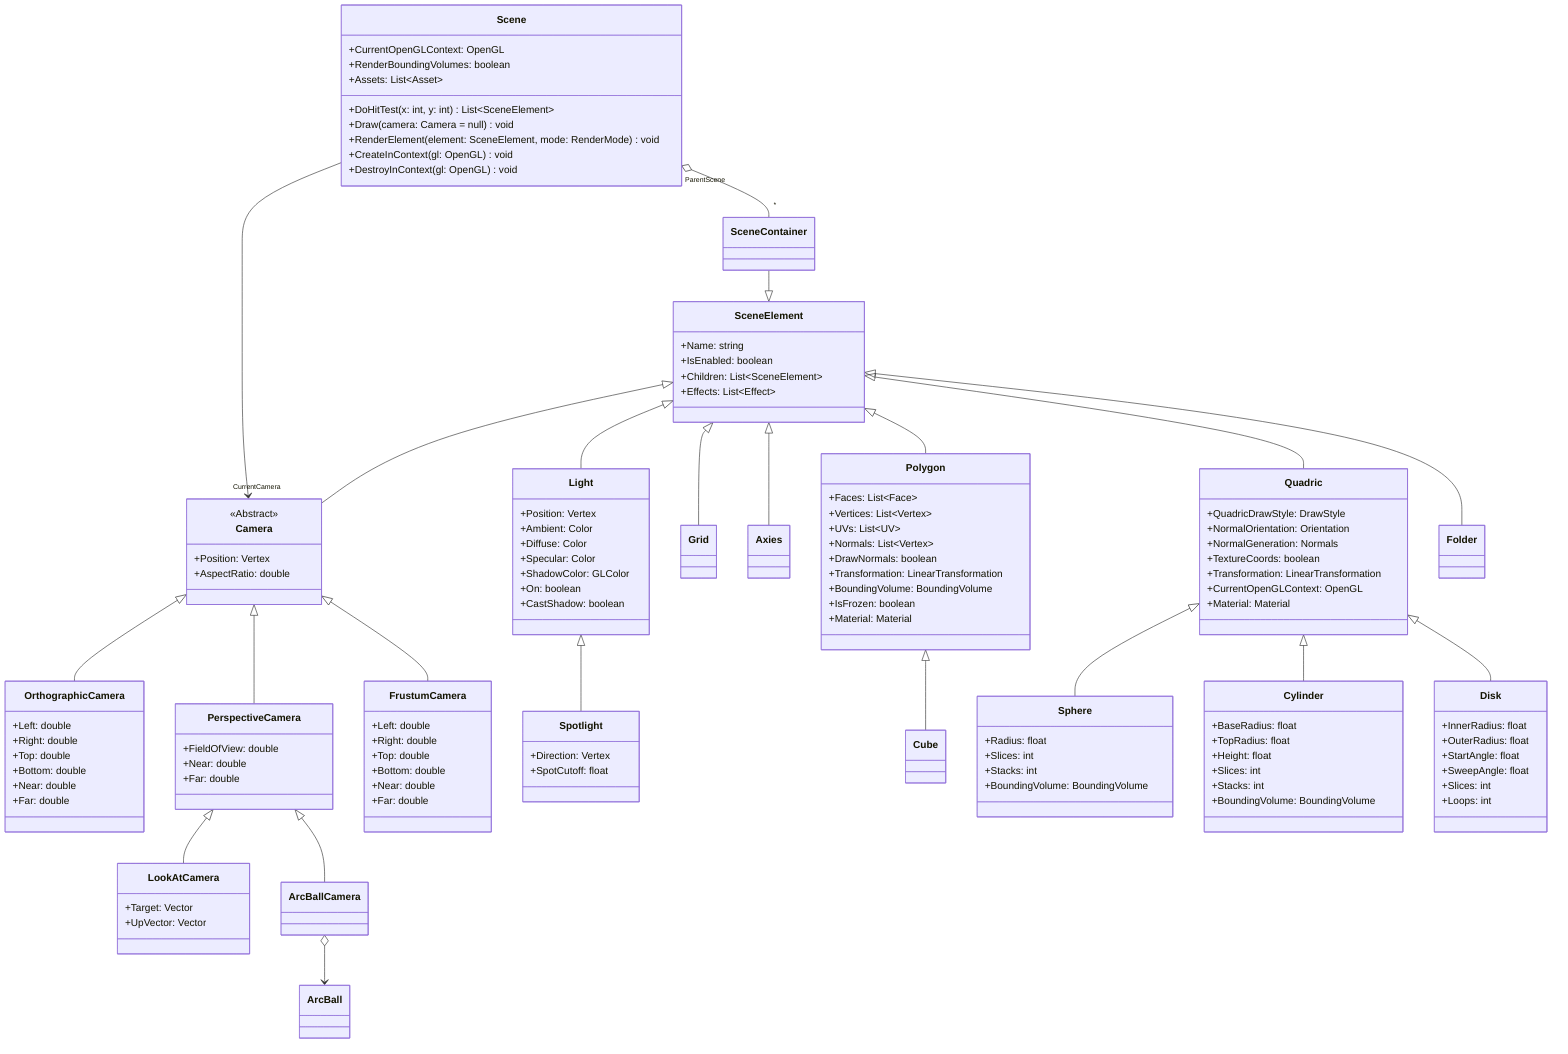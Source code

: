 classDiagram

    direction BT

    class Scene {
        +CurrentOpenGLContext: OpenGL
        +RenderBoundingVolumes: boolean
        +Assets: List~Asset~
        +DoHitTest(x: int, y: int) List~SceneElement~
        +Draw(camera: Camera = null) void
        +RenderElement(element: SceneElement, mode: RenderMode) void
        +CreateInContext(gl: OpenGL) void
        +DestroyInContext(gl: OpenGL) void
    }
    class SceneElement {
        +Name: string
        +IsEnabled: boolean
        +Children: List~SceneElement~
        +Effects: List~Effect~
    }
    class SceneContainer {

    }
    class Camera {
        <<Abstract>>
        +Position: Vertex
        +AspectRatio: double
    }
    class FrustumCamera {
        +Left: double
        +Right: double
        +Top: double
        +Bottom: double
        +Near: double
        +Far: double
    }
    class OrthographicCamera {
        +Left: double
        +Right: double
        +Top: double
        +Bottom: double
        +Near: double
        +Far: double
    }
    class PerspectiveCamera {
        +FieldOfView: double
        +Near: double
        +Far: double
    }
    class LookAtCamera {
        +Target: Vector
        +UpVector: Vector
    }
    class ArcBallCamera {

    }
    class ArcBall {

    }
    class Light {
        +Position: Vertex
        +Ambient: Color
        +Diffuse: Color
        +Specular: Color
        +ShadowColor: GLColor
        +On: boolean
        +CastShadow: boolean
    }
    class Spotlight {
        +Direction: Vertex
        +SpotCutoff: float
    }
    class Grid {

    }
    class Axies {

    }
    class Polygon {
        +Faces: List~Face~
        +Vertices: List~Vertex~
        +UVs: List~UV~
        +Normals: List~Vertex~
        +DrawNormals: boolean
        +Transformation: LinearTransformation
        +BoundingVolume: BoundingVolume
        +IsFrozen: boolean
        +Material: Material
    }
    class Quadric {
        +QuadricDrawStyle: DrawStyle
        +NormalOrientation: Orientation
        +NormalGeneration: Normals
        +TextureCoords: boolean
        +Transformation: LinearTransformation
        +CurrentOpenGLContext: OpenGL
        +Material: Material
    }
    class Folder {

    }
    class Cube {

    }
    class Cylinder {
        +BaseRadius: float
        +TopRadius: float
        +Height: float
        +Slices: int
        +Stacks: int
        +BoundingVolume: BoundingVolume
    }
    class Sphere {
        +Radius: float
        +Slices: int
        +Stacks: int
        +BoundingVolume: BoundingVolume
    }
    class Disk {
        +InnerRadius: float
        +OuterRadius: float
        +StartAngle: float
        +SweepAngle: float
        +Slices: int
        +Loops: int
    }

    Spotlight --|> Light

    OrthographicCamera --|> Camera

    PerspectiveCamera --|> Camera

    LookAtCamera --|> PerspectiveCamera

    ArcBall <--o ArcBallCamera

    ArcBallCamera --|> PerspectiveCamera

    FrustumCamera --|> Camera

    Camera --|> SceneElement
    Camera "CurrentCamera" <-- Scene

    Cube --|> Polygon

    Sphere --|> Quadric
    Cylinder --|> Quadric
    Disk --|> Quadric

    Light --|> SceneElement
    Grid --|> SceneElement
    Axies --|> SceneElement
    Polygon --|> SceneElement
    Quadric --|> SceneElement
    Folder --|> SceneElement

    SceneContainer "*" --o "ParentScene" Scene

    SceneElement <|-- SceneContainer